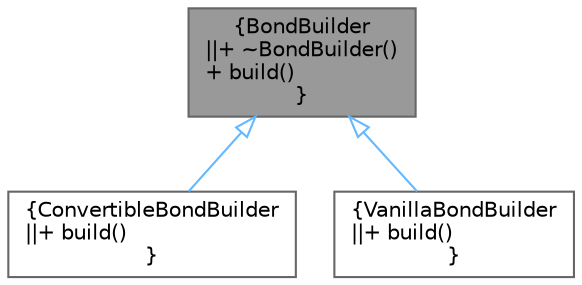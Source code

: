 digraph "BondBuilder"
{
 // INTERACTIVE_SVG=YES
 // LATEX_PDF_SIZE
  bgcolor="transparent";
  edge [fontname=Helvetica,fontsize=10,labelfontname=Helvetica,labelfontsize=10];
  node [fontname=Helvetica,fontsize=10,shape=box,height=0.2,width=0.4];
  Node1 [label="{BondBuilder\n||+ ~BondBuilder()\l+ build()\l}",height=0.2,width=0.4,color="gray40", fillcolor="grey60", style="filled", fontcolor="black",tooltip="Bond Factory that builds bonds from reference data."];
  Node1 -> Node2 [dir="back",color="steelblue1",style="solid",arrowtail="onormal"];
  Node2 [label="{ConvertibleBondBuilder\n||+ build()\l}",height=0.2,width=0.4,color="gray40", fillcolor="white", style="filled",URL="$structore_1_1data_1_1_convertible_bond_builder.html",tooltip=" "];
  Node1 -> Node3 [dir="back",color="steelblue1",style="solid",arrowtail="onormal"];
  Node3 [label="{VanillaBondBuilder\n||+ build()\l}",height=0.2,width=0.4,color="gray40", fillcolor="white", style="filled",URL="$structore_1_1data_1_1_vanilla_bond_builder.html",tooltip=" "];
}
